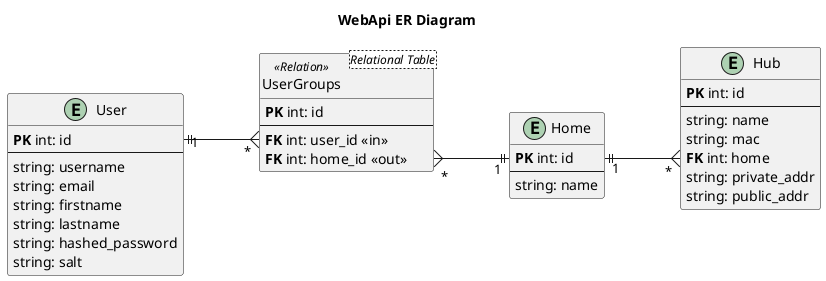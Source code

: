 @startuml WebApi_ERD
Title WebApi ER Diagram
left to right direction

hide <<Relation>> circle

entity User {
    **PK** int: id
    --
    string: username
    string: email
    string: firstname
    string: lastname
    string: hashed_password
    string: salt
}

entity Home {
    **PK** int: id
    --
    string: name
}

entity Hub {
    **PK** int: id
    --
    string: name
    string: mac
    **FK** int: home
    string: private_addr
    string: public_addr
}

entity UserGroups <Relational Table> <<Relation>> {
    **PK** int: id
    --
    **FK** int: user_id <<in>>
    **FK** int: home_id <<out>>
}


User::id"1" ||--{ "*"UserGroups::user_id
UserGroups::home_id"*" }--|| "1"Home::id
Home::id"1" ||--{ "*"Hub::home

@enduml
